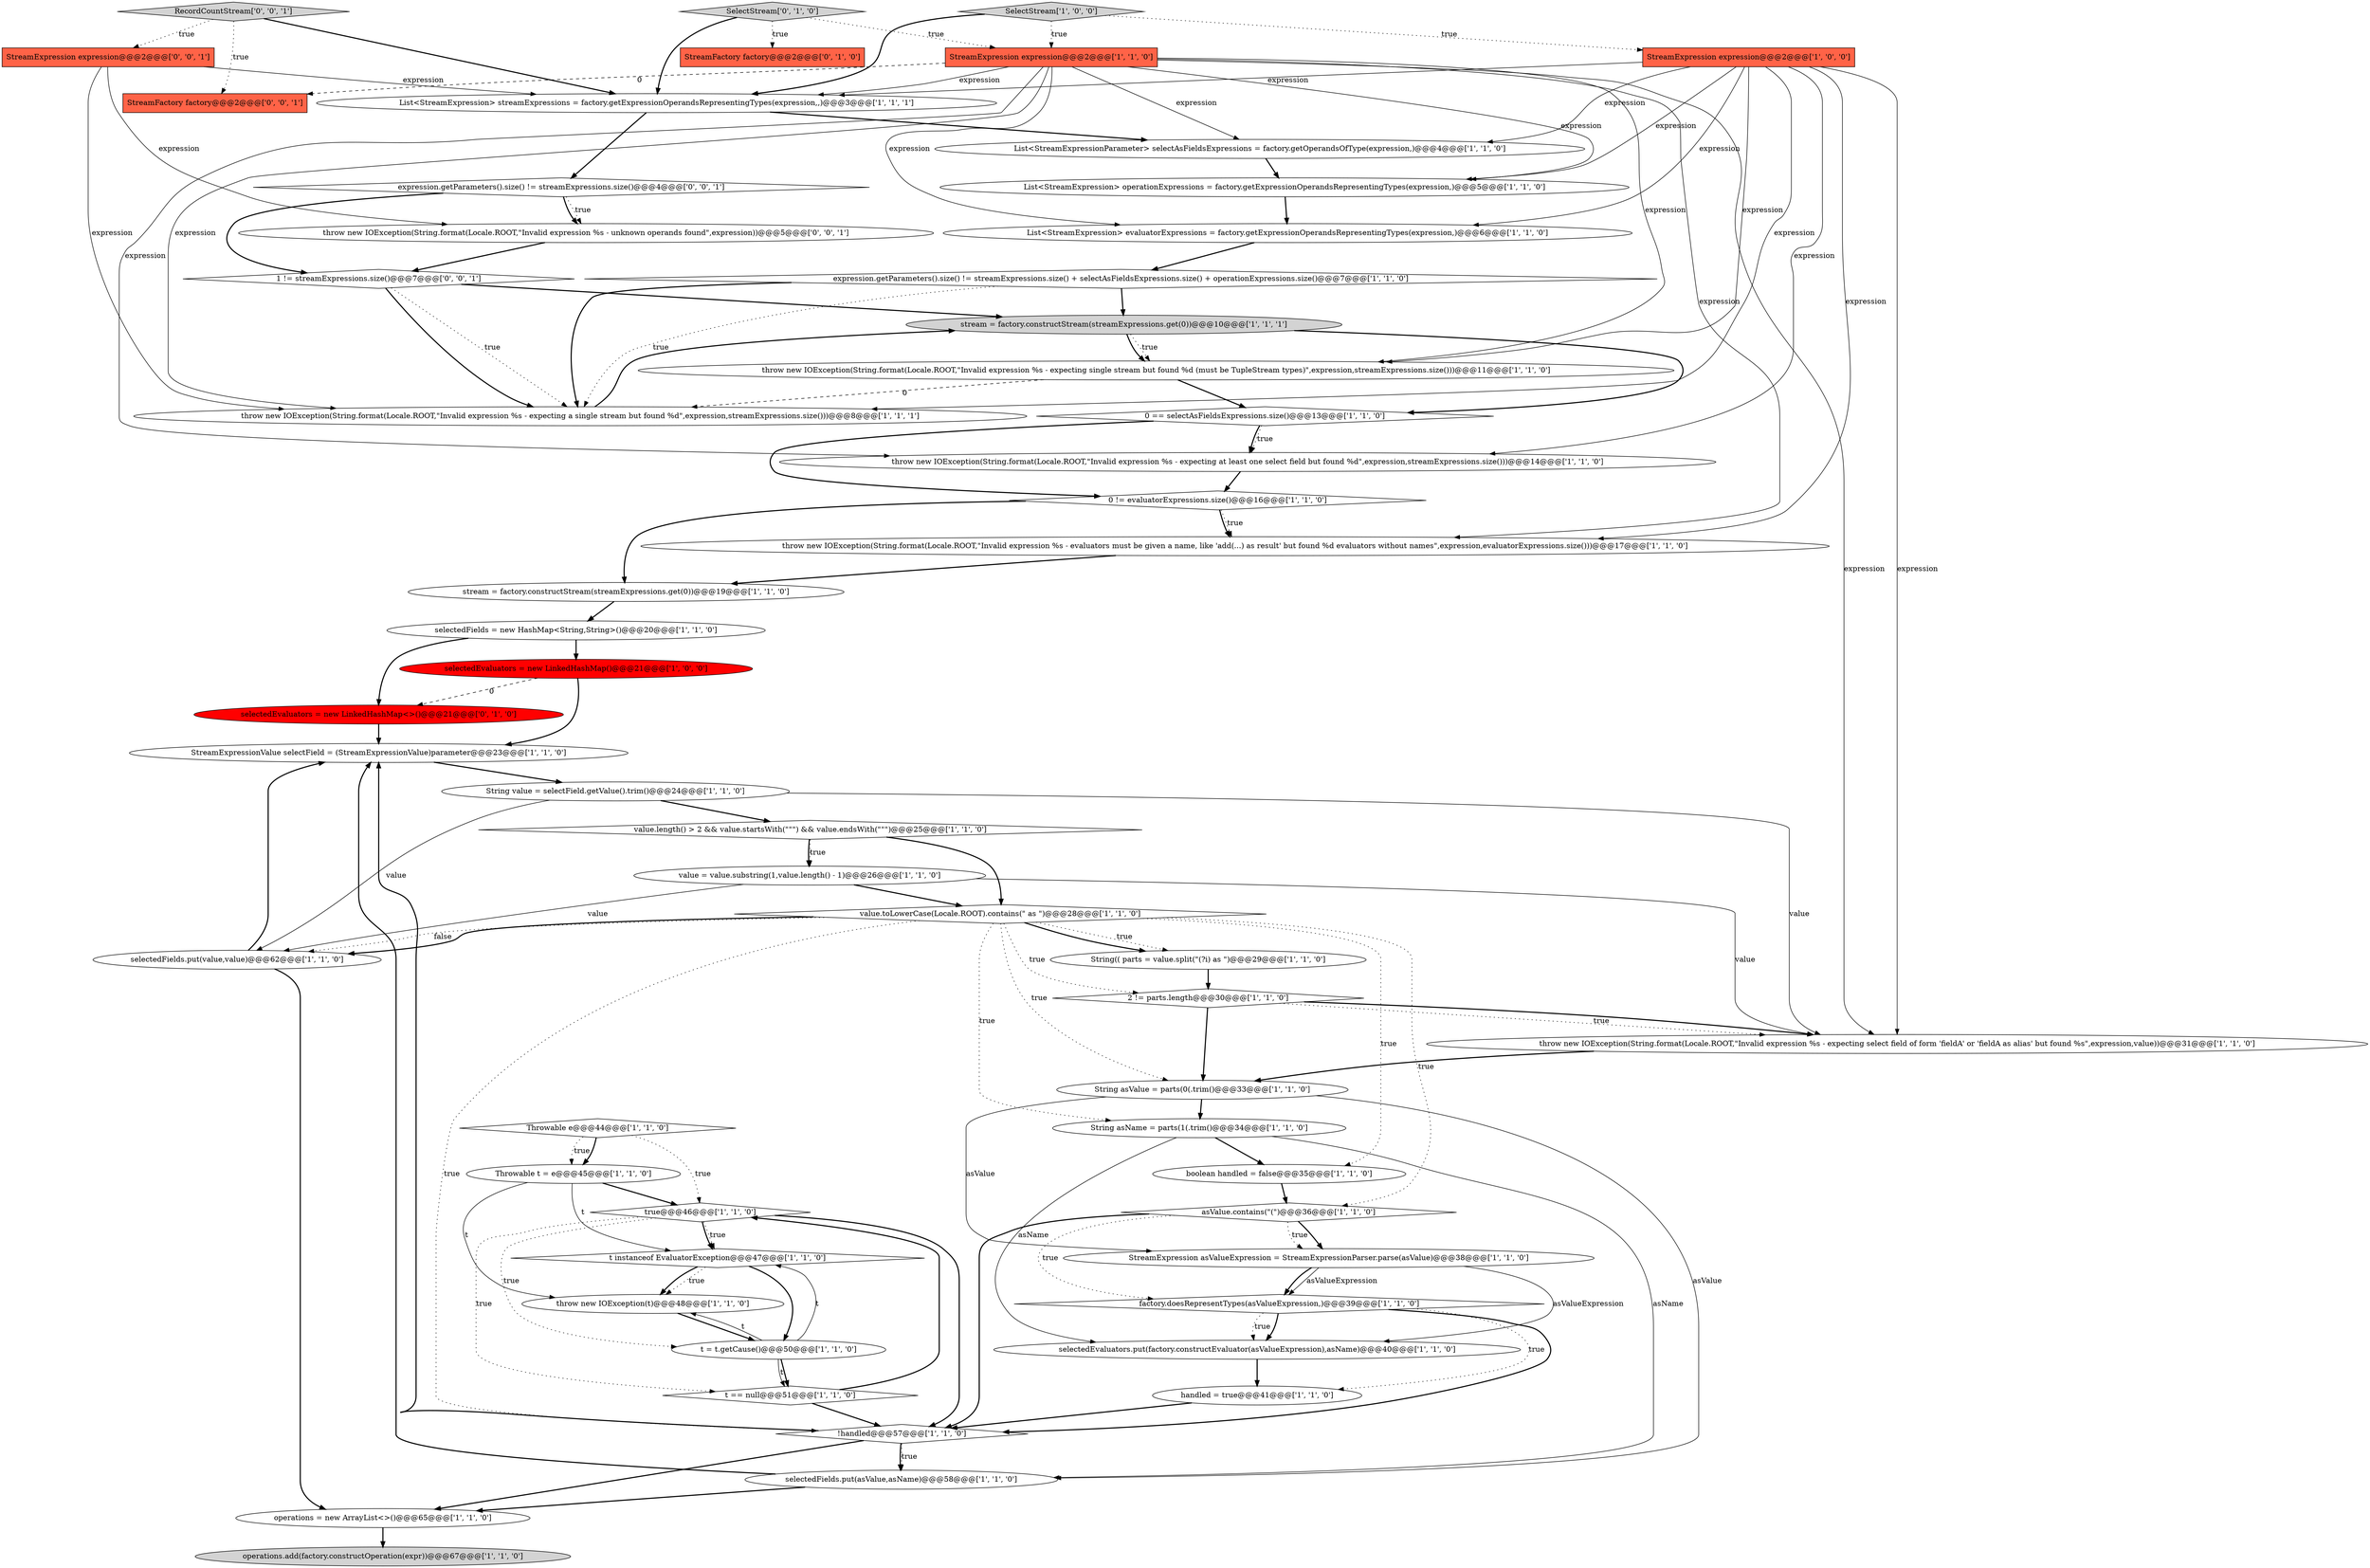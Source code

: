 digraph {
35 [style = filled, label = "selectedFields = new HashMap<String,String>()@@@20@@@['1', '1', '0']", fillcolor = white, shape = ellipse image = "AAA0AAABBB1BBB"];
13 [style = filled, label = "throw new IOException(String.format(Locale.ROOT,\"Invalid expression %s - evaluators must be given a name, like 'add(...) as result' but found %d evaluators without names\",expression,evaluatorExpressions.size()))@@@17@@@['1', '1', '0']", fillcolor = white, shape = ellipse image = "AAA0AAABBB1BBB"];
27 [style = filled, label = "2 != parts.length@@@30@@@['1', '1', '0']", fillcolor = white, shape = diamond image = "AAA0AAABBB1BBB"];
23 [style = filled, label = "operations = new ArrayList<>()@@@65@@@['1', '1', '0']", fillcolor = white, shape = ellipse image = "AAA0AAABBB1BBB"];
39 [style = filled, label = "value = value.substring(1,value.length() - 1)@@@26@@@['1', '1', '0']", fillcolor = white, shape = ellipse image = "AAA0AAABBB1BBB"];
54 [style = filled, label = "StreamFactory factory@@@2@@@['0', '0', '1']", fillcolor = tomato, shape = box image = "AAA0AAABBB3BBB"];
48 [style = filled, label = "selectedEvaluators = new LinkedHashMap<>()@@@21@@@['0', '1', '0']", fillcolor = red, shape = ellipse image = "AAA1AAABBB2BBB"];
12 [style = filled, label = "true@@@46@@@['1', '1', '0']", fillcolor = white, shape = diamond image = "AAA0AAABBB1BBB"];
53 [style = filled, label = "RecordCountStream['0', '0', '1']", fillcolor = lightgray, shape = diamond image = "AAA0AAABBB3BBB"];
25 [style = filled, label = "t instanceof EvaluatorException@@@47@@@['1', '1', '0']", fillcolor = white, shape = diamond image = "AAA0AAABBB1BBB"];
44 [style = filled, label = "boolean handled = false@@@35@@@['1', '1', '0']", fillcolor = white, shape = ellipse image = "AAA0AAABBB1BBB"];
1 [style = filled, label = "List<StreamExpressionParameter> selectAsFieldsExpressions = factory.getOperandsOfType(expression,)@@@4@@@['1', '1', '0']", fillcolor = white, shape = ellipse image = "AAA0AAABBB1BBB"];
49 [style = filled, label = "1 != streamExpressions.size()@@@7@@@['0', '0', '1']", fillcolor = white, shape = diamond image = "AAA0AAABBB3BBB"];
50 [style = filled, label = "StreamExpression expression@@@2@@@['0', '0', '1']", fillcolor = tomato, shape = box image = "AAA0AAABBB3BBB"];
28 [style = filled, label = "Throwable t = e@@@45@@@['1', '1', '0']", fillcolor = white, shape = ellipse image = "AAA0AAABBB1BBB"];
32 [style = filled, label = "selectedEvaluators.put(factory.constructEvaluator(asValueExpression),asName)@@@40@@@['1', '1', '0']", fillcolor = white, shape = ellipse image = "AAA0AAABBB1BBB"];
52 [style = filled, label = "expression.getParameters().size() != streamExpressions.size()@@@4@@@['0', '0', '1']", fillcolor = white, shape = diamond image = "AAA0AAABBB3BBB"];
9 [style = filled, label = "StreamExpression expression@@@2@@@['1', '1', '0']", fillcolor = tomato, shape = box image = "AAA0AAABBB1BBB"];
15 [style = filled, label = "value.toLowerCase(Locale.ROOT).contains(\" as \")@@@28@@@['1', '1', '0']", fillcolor = white, shape = diamond image = "AAA0AAABBB1BBB"];
29 [style = filled, label = "throw new IOException(String.format(Locale.ROOT,\"Invalid expression %s - expecting at least one select field but found %d\",expression,streamExpressions.size()))@@@14@@@['1', '1', '0']", fillcolor = white, shape = ellipse image = "AAA0AAABBB1BBB"];
6 [style = filled, label = "value.length() > 2 && value.startsWith(\"\"\") && value.endsWith(\"\"\")@@@25@@@['1', '1', '0']", fillcolor = white, shape = diamond image = "AAA0AAABBB1BBB"];
19 [style = filled, label = "String value = selectField.getValue().trim()@@@24@@@['1', '1', '0']", fillcolor = white, shape = ellipse image = "AAA0AAABBB1BBB"];
40 [style = filled, label = "String asName = parts(1(.trim()@@@34@@@['1', '1', '0']", fillcolor = white, shape = ellipse image = "AAA0AAABBB1BBB"];
7 [style = filled, label = "!handled@@@57@@@['1', '1', '0']", fillcolor = white, shape = diamond image = "AAA0AAABBB1BBB"];
11 [style = filled, label = "throw new IOException(t)@@@48@@@['1', '1', '0']", fillcolor = white, shape = ellipse image = "AAA0AAABBB1BBB"];
3 [style = filled, label = "StreamExpressionValue selectField = (StreamExpressionValue)parameter@@@23@@@['1', '1', '0']", fillcolor = white, shape = ellipse image = "AAA0AAABBB1BBB"];
31 [style = filled, label = "List<StreamExpression> evaluatorExpressions = factory.getExpressionOperandsRepresentingTypes(expression,)@@@6@@@['1', '1', '0']", fillcolor = white, shape = ellipse image = "AAA0AAABBB1BBB"];
21 [style = filled, label = "selectedEvaluators = new LinkedHashMap()@@@21@@@['1', '0', '0']", fillcolor = red, shape = ellipse image = "AAA1AAABBB1BBB"];
26 [style = filled, label = "stream = factory.constructStream(streamExpressions.get(0))@@@10@@@['1', '1', '1']", fillcolor = lightgray, shape = ellipse image = "AAA0AAABBB1BBB"];
43 [style = filled, label = "handled = true@@@41@@@['1', '1', '0']", fillcolor = white, shape = ellipse image = "AAA0AAABBB1BBB"];
34 [style = filled, label = "stream = factory.constructStream(streamExpressions.get(0))@@@19@@@['1', '1', '0']", fillcolor = white, shape = ellipse image = "AAA0AAABBB1BBB"];
17 [style = filled, label = "asValue.contains(\"(\")@@@36@@@['1', '1', '0']", fillcolor = white, shape = diamond image = "AAA0AAABBB1BBB"];
51 [style = filled, label = "throw new IOException(String.format(Locale.ROOT,\"Invalid expression %s - unknown operands found\",expression))@@@5@@@['0', '0', '1']", fillcolor = white, shape = ellipse image = "AAA0AAABBB3BBB"];
37 [style = filled, label = "selectedFields.put(asValue,asName)@@@58@@@['1', '1', '0']", fillcolor = white, shape = ellipse image = "AAA0AAABBB1BBB"];
2 [style = filled, label = "selectedFields.put(value,value)@@@62@@@['1', '1', '0']", fillcolor = white, shape = ellipse image = "AAA0AAABBB1BBB"];
10 [style = filled, label = "expression.getParameters().size() != streamExpressions.size() + selectAsFieldsExpressions.size() + operationExpressions.size()@@@7@@@['1', '1', '0']", fillcolor = white, shape = diamond image = "AAA0AAABBB1BBB"];
42 [style = filled, label = "t == null@@@51@@@['1', '1', '0']", fillcolor = white, shape = diamond image = "AAA0AAABBB1BBB"];
41 [style = filled, label = "throw new IOException(String.format(Locale.ROOT,\"Invalid expression %s - expecting select field of form 'fieldA' or 'fieldA as alias' but found %s\",expression,value))@@@31@@@['1', '1', '0']", fillcolor = white, shape = ellipse image = "AAA0AAABBB1BBB"];
0 [style = filled, label = "List<StreamExpression> operationExpressions = factory.getExpressionOperandsRepresentingTypes(expression,)@@@5@@@['1', '1', '0']", fillcolor = white, shape = ellipse image = "AAA0AAABBB1BBB"];
8 [style = filled, label = "StreamExpression expression@@@2@@@['1', '0', '0']", fillcolor = tomato, shape = box image = "AAA0AAABBB1BBB"];
47 [style = filled, label = "SelectStream['0', '1', '0']", fillcolor = lightgray, shape = diamond image = "AAA0AAABBB2BBB"];
45 [style = filled, label = "Throwable e@@@44@@@['1', '1', '0']", fillcolor = white, shape = diamond image = "AAA0AAABBB1BBB"];
22 [style = filled, label = "operations.add(factory.constructOperation(expr))@@@67@@@['1', '1', '0']", fillcolor = lightgray, shape = ellipse image = "AAA0AAABBB1BBB"];
30 [style = filled, label = "SelectStream['1', '0', '0']", fillcolor = lightgray, shape = diamond image = "AAA0AAABBB1BBB"];
18 [style = filled, label = "0 != evaluatorExpressions.size()@@@16@@@['1', '1', '0']", fillcolor = white, shape = diamond image = "AAA0AAABBB1BBB"];
4 [style = filled, label = "String(( parts = value.split(\"(?i) as \")@@@29@@@['1', '1', '0']", fillcolor = white, shape = ellipse image = "AAA0AAABBB1BBB"];
36 [style = filled, label = "0 == selectAsFieldsExpressions.size()@@@13@@@['1', '1', '0']", fillcolor = white, shape = diamond image = "AAA0AAABBB1BBB"];
24 [style = filled, label = "throw new IOException(String.format(Locale.ROOT,\"Invalid expression %s - expecting a single stream but found %d\",expression,streamExpressions.size()))@@@8@@@['1', '1', '1']", fillcolor = white, shape = ellipse image = "AAA0AAABBB1BBB"];
46 [style = filled, label = "StreamFactory factory@@@2@@@['0', '1', '0']", fillcolor = tomato, shape = box image = "AAA0AAABBB2BBB"];
14 [style = filled, label = "StreamExpression asValueExpression = StreamExpressionParser.parse(asValue)@@@38@@@['1', '1', '0']", fillcolor = white, shape = ellipse image = "AAA0AAABBB1BBB"];
16 [style = filled, label = "String asValue = parts(0(.trim()@@@33@@@['1', '1', '0']", fillcolor = white, shape = ellipse image = "AAA0AAABBB1BBB"];
33 [style = filled, label = "throw new IOException(String.format(Locale.ROOT,\"Invalid expression %s - expecting single stream but found %d (must be TupleStream types)\",expression,streamExpressions.size()))@@@11@@@['1', '1', '0']", fillcolor = white, shape = ellipse image = "AAA0AAABBB1BBB"];
20 [style = filled, label = "List<StreamExpression> streamExpressions = factory.getExpressionOperandsRepresentingTypes(expression,,)@@@3@@@['1', '1', '1']", fillcolor = white, shape = ellipse image = "AAA0AAABBB1BBB"];
38 [style = filled, label = "factory.doesRepresentTypes(asValueExpression,)@@@39@@@['1', '1', '0']", fillcolor = white, shape = diamond image = "AAA0AAABBB1BBB"];
5 [style = filled, label = "t = t.getCause()@@@50@@@['1', '1', '0']", fillcolor = white, shape = ellipse image = "AAA0AAABBB1BBB"];
14->38 [style = solid, label="asValueExpression"];
35->48 [style = bold, label=""];
48->3 [style = bold, label=""];
30->20 [style = bold, label=""];
36->29 [style = bold, label=""];
10->24 [style = bold, label=""];
6->39 [style = dotted, label="true"];
17->14 [style = dotted, label="true"];
12->42 [style = dotted, label="true"];
9->31 [style = solid, label="expression"];
8->33 [style = solid, label="expression"];
8->31 [style = solid, label="expression"];
52->51 [style = dotted, label="true"];
15->7 [style = dotted, label="true"];
25->11 [style = dotted, label="true"];
12->7 [style = bold, label=""];
29->18 [style = bold, label=""];
37->3 [style = bold, label=""];
2->23 [style = bold, label=""];
5->25 [style = solid, label="t"];
49->24 [style = bold, label=""];
23->22 [style = bold, label=""];
3->19 [style = bold, label=""];
17->14 [style = bold, label=""];
38->7 [style = bold, label=""];
47->46 [style = dotted, label="true"];
36->18 [style = bold, label=""];
21->48 [style = dashed, label="0"];
8->13 [style = solid, label="expression"];
28->11 [style = solid, label="t"];
21->3 [style = bold, label=""];
18->13 [style = dotted, label="true"];
17->38 [style = dotted, label="true"];
13->34 [style = bold, label=""];
16->40 [style = bold, label=""];
50->51 [style = solid, label="expression"];
8->41 [style = solid, label="expression"];
19->2 [style = solid, label="value"];
15->40 [style = dotted, label="true"];
7->37 [style = bold, label=""];
53->20 [style = bold, label=""];
27->41 [style = dotted, label="true"];
14->38 [style = bold, label=""];
10->26 [style = bold, label=""];
1->0 [style = bold, label=""];
27->16 [style = bold, label=""];
20->52 [style = bold, label=""];
15->16 [style = dotted, label="true"];
19->6 [style = bold, label=""];
44->17 [style = bold, label=""];
35->21 [style = bold, label=""];
15->27 [style = dotted, label="true"];
38->32 [style = bold, label=""];
15->17 [style = dotted, label="true"];
15->2 [style = dotted, label="false"];
9->41 [style = solid, label="expression"];
19->41 [style = solid, label="value"];
9->0 [style = solid, label="expression"];
10->24 [style = dotted, label="true"];
33->36 [style = bold, label=""];
7->23 [style = bold, label=""];
30->9 [style = dotted, label="true"];
42->7 [style = bold, label=""];
36->29 [style = dotted, label="true"];
34->35 [style = bold, label=""];
52->51 [style = bold, label=""];
6->39 [style = bold, label=""];
12->25 [style = dotted, label="true"];
0->31 [style = bold, label=""];
8->20 [style = solid, label="expression"];
26->33 [style = dotted, label="true"];
18->34 [style = bold, label=""];
2->3 [style = bold, label=""];
15->44 [style = dotted, label="true"];
33->24 [style = dashed, label="0"];
38->32 [style = dotted, label="true"];
45->28 [style = dotted, label="true"];
53->50 [style = dotted, label="true"];
40->37 [style = solid, label="asName"];
20->1 [style = bold, label=""];
28->12 [style = bold, label=""];
16->37 [style = solid, label="asValue"];
6->15 [style = bold, label=""];
43->7 [style = bold, label=""];
8->1 [style = solid, label="expression"];
50->20 [style = solid, label="expression"];
24->26 [style = bold, label=""];
11->5 [style = bold, label=""];
47->9 [style = dotted, label="true"];
5->42 [style = solid, label="t"];
31->10 [style = bold, label=""];
8->24 [style = solid, label="expression"];
25->5 [style = bold, label=""];
41->16 [style = bold, label=""];
30->8 [style = dotted, label="true"];
39->41 [style = solid, label="value"];
9->1 [style = solid, label="expression"];
9->20 [style = solid, label="expression"];
40->44 [style = bold, label=""];
9->24 [style = solid, label="expression"];
8->29 [style = solid, label="expression"];
39->15 [style = bold, label=""];
15->2 [style = bold, label=""];
9->33 [style = solid, label="expression"];
52->49 [style = bold, label=""];
26->36 [style = bold, label=""];
40->32 [style = solid, label="asName"];
28->25 [style = solid, label="t"];
9->29 [style = solid, label="expression"];
51->49 [style = bold, label=""];
42->12 [style = bold, label=""];
45->28 [style = bold, label=""];
32->43 [style = bold, label=""];
39->2 [style = solid, label="value"];
37->23 [style = bold, label=""];
7->3 [style = bold, label=""];
15->4 [style = dotted, label="true"];
7->37 [style = dotted, label="true"];
17->7 [style = bold, label=""];
38->43 [style = dotted, label="true"];
12->5 [style = dotted, label="true"];
49->24 [style = dotted, label="true"];
25->11 [style = bold, label=""];
12->25 [style = bold, label=""];
50->24 [style = solid, label="expression"];
4->27 [style = bold, label=""];
27->41 [style = bold, label=""];
15->4 [style = bold, label=""];
47->20 [style = bold, label=""];
18->13 [style = bold, label=""];
45->12 [style = dotted, label="true"];
5->42 [style = bold, label=""];
49->26 [style = bold, label=""];
53->54 [style = dotted, label="true"];
26->33 [style = bold, label=""];
9->54 [style = dashed, label="0"];
5->11 [style = solid, label="t"];
16->14 [style = solid, label="asValue"];
8->0 [style = solid, label="expression"];
14->32 [style = solid, label="asValueExpression"];
9->13 [style = solid, label="expression"];
}
